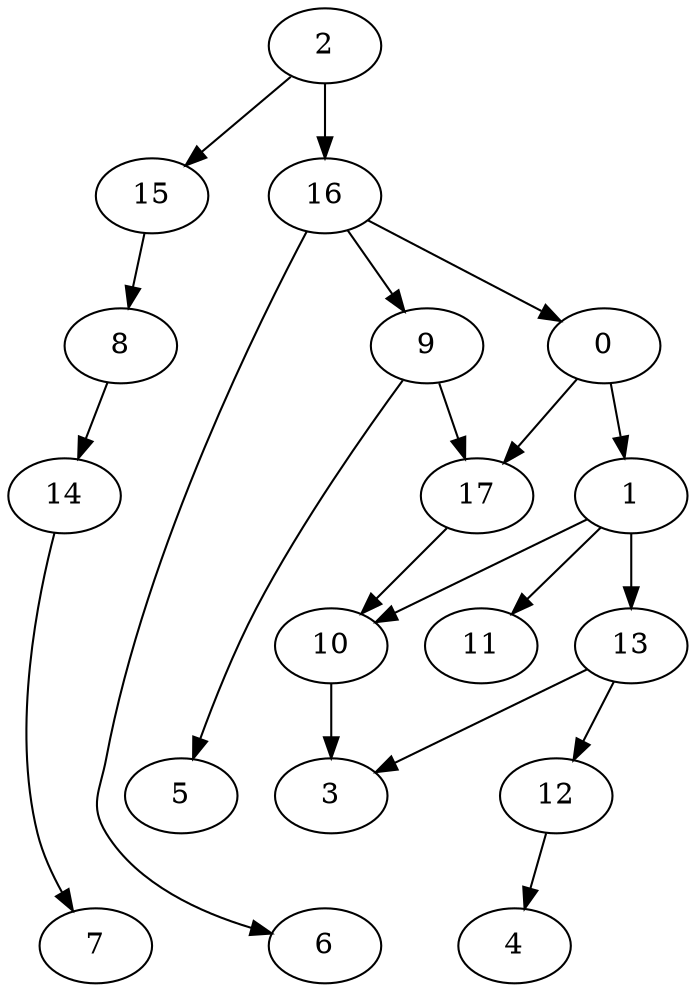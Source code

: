 digraph g {
0;
1;
2;
3;
4;
5;
6;
7;
8;
9;
10;
11;
12;
13;
14;
15;
16;
17;
0 -> 1 [weight=0];
0 -> 17 [weight=0];
1 -> 10 [weight=0];
1 -> 11 [weight=0];
1 -> 13 [weight=1];
2 -> 15 [weight=0];
2 -> 16 [weight=1];
8 -> 14 [weight=0];
9 -> 17 [weight=0];
9 -> 5 [weight=0];
10 -> 3 [weight=1];
12 -> 4 [weight=0];
13 -> 12 [weight=0];
13 -> 3 [weight=0];
14 -> 7 [weight=0];
15 -> 8 [weight=0];
16 -> 0 [weight=0];
16 -> 6 [weight=0];
16 -> 9 [weight=0];
17 -> 10 [weight=0];
}
